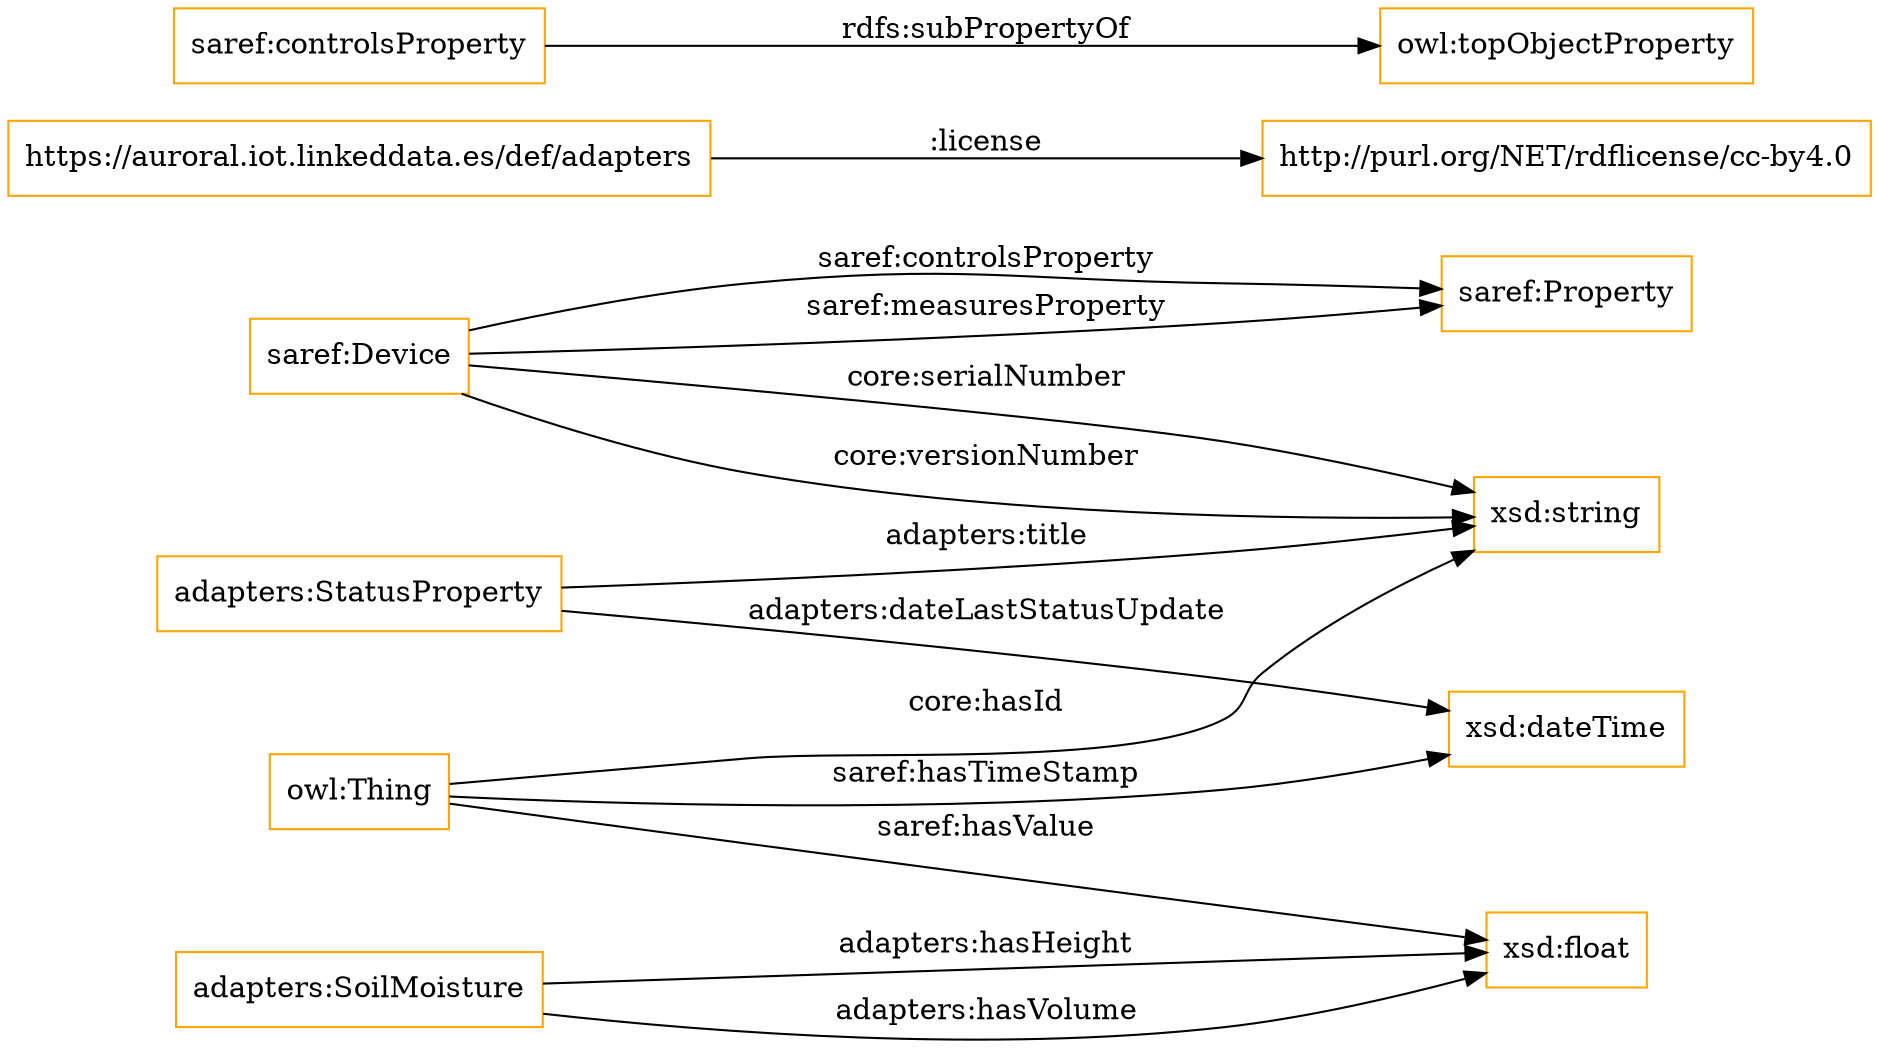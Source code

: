 digraph ar2dtool_diagram { 
rankdir=LR;
size="1501"
node [shape = rectangle, color="orange"]; "saref:Device" "adapters:SoilMoisture" "saref:Property" "adapters:StatusProperty" ; /*classes style*/
	"https://auroral.iot.linkeddata.es/def/adapters" -> "http://purl.org/NET/rdflicense/cc-by4.0" [ label = ":license" ];
	"saref:controlsProperty" -> "owl:topObjectProperty" [ label = "rdfs:subPropertyOf" ];
	"owl:Thing" -> "xsd:string" [ label = "core:hasId" ];
	"adapters:StatusProperty" -> "xsd:string" [ label = "adapters:title" ];
	"saref:Device" -> "saref:Property" [ label = "saref:controlsProperty" ];
	"adapters:SoilMoisture" -> "xsd:float" [ label = "adapters:hasVolume" ];
	"owl:Thing" -> "xsd:dateTime" [ label = "saref:hasTimeStamp" ];
	"saref:Device" -> "xsd:string" [ label = "core:versionNumber" ];
	"saref:Device" -> "saref:Property" [ label = "saref:measuresProperty" ];
	"owl:Thing" -> "xsd:float" [ label = "saref:hasValue" ];
	"adapters:StatusProperty" -> "xsd:dateTime" [ label = "adapters:dateLastStatusUpdate" ];
	"adapters:SoilMoisture" -> "xsd:float" [ label = "adapters:hasHeight" ];
	"saref:Device" -> "xsd:string" [ label = "core:serialNumber" ];

}
